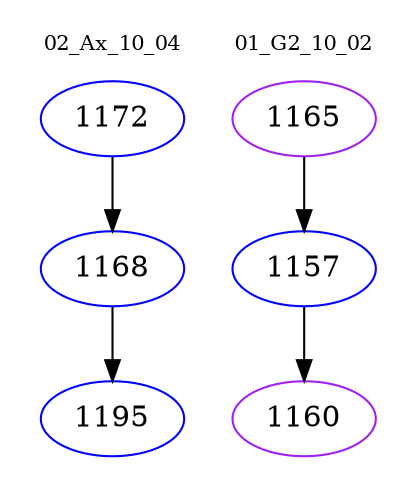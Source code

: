 digraph{
subgraph cluster_0 {
color = white
label = "02_Ax_10_04";
fontsize=10;
T0_1172 [label="1172", color="blue"]
T0_1172 -> T0_1168 [color="black"]
T0_1168 [label="1168", color="blue"]
T0_1168 -> T0_1195 [color="black"]
T0_1195 [label="1195", color="blue"]
}
subgraph cluster_1 {
color = white
label = "01_G2_10_02";
fontsize=10;
T1_1165 [label="1165", color="purple"]
T1_1165 -> T1_1157 [color="black"]
T1_1157 [label="1157", color="blue"]
T1_1157 -> T1_1160 [color="black"]
T1_1160 [label="1160", color="purple"]
}
}
